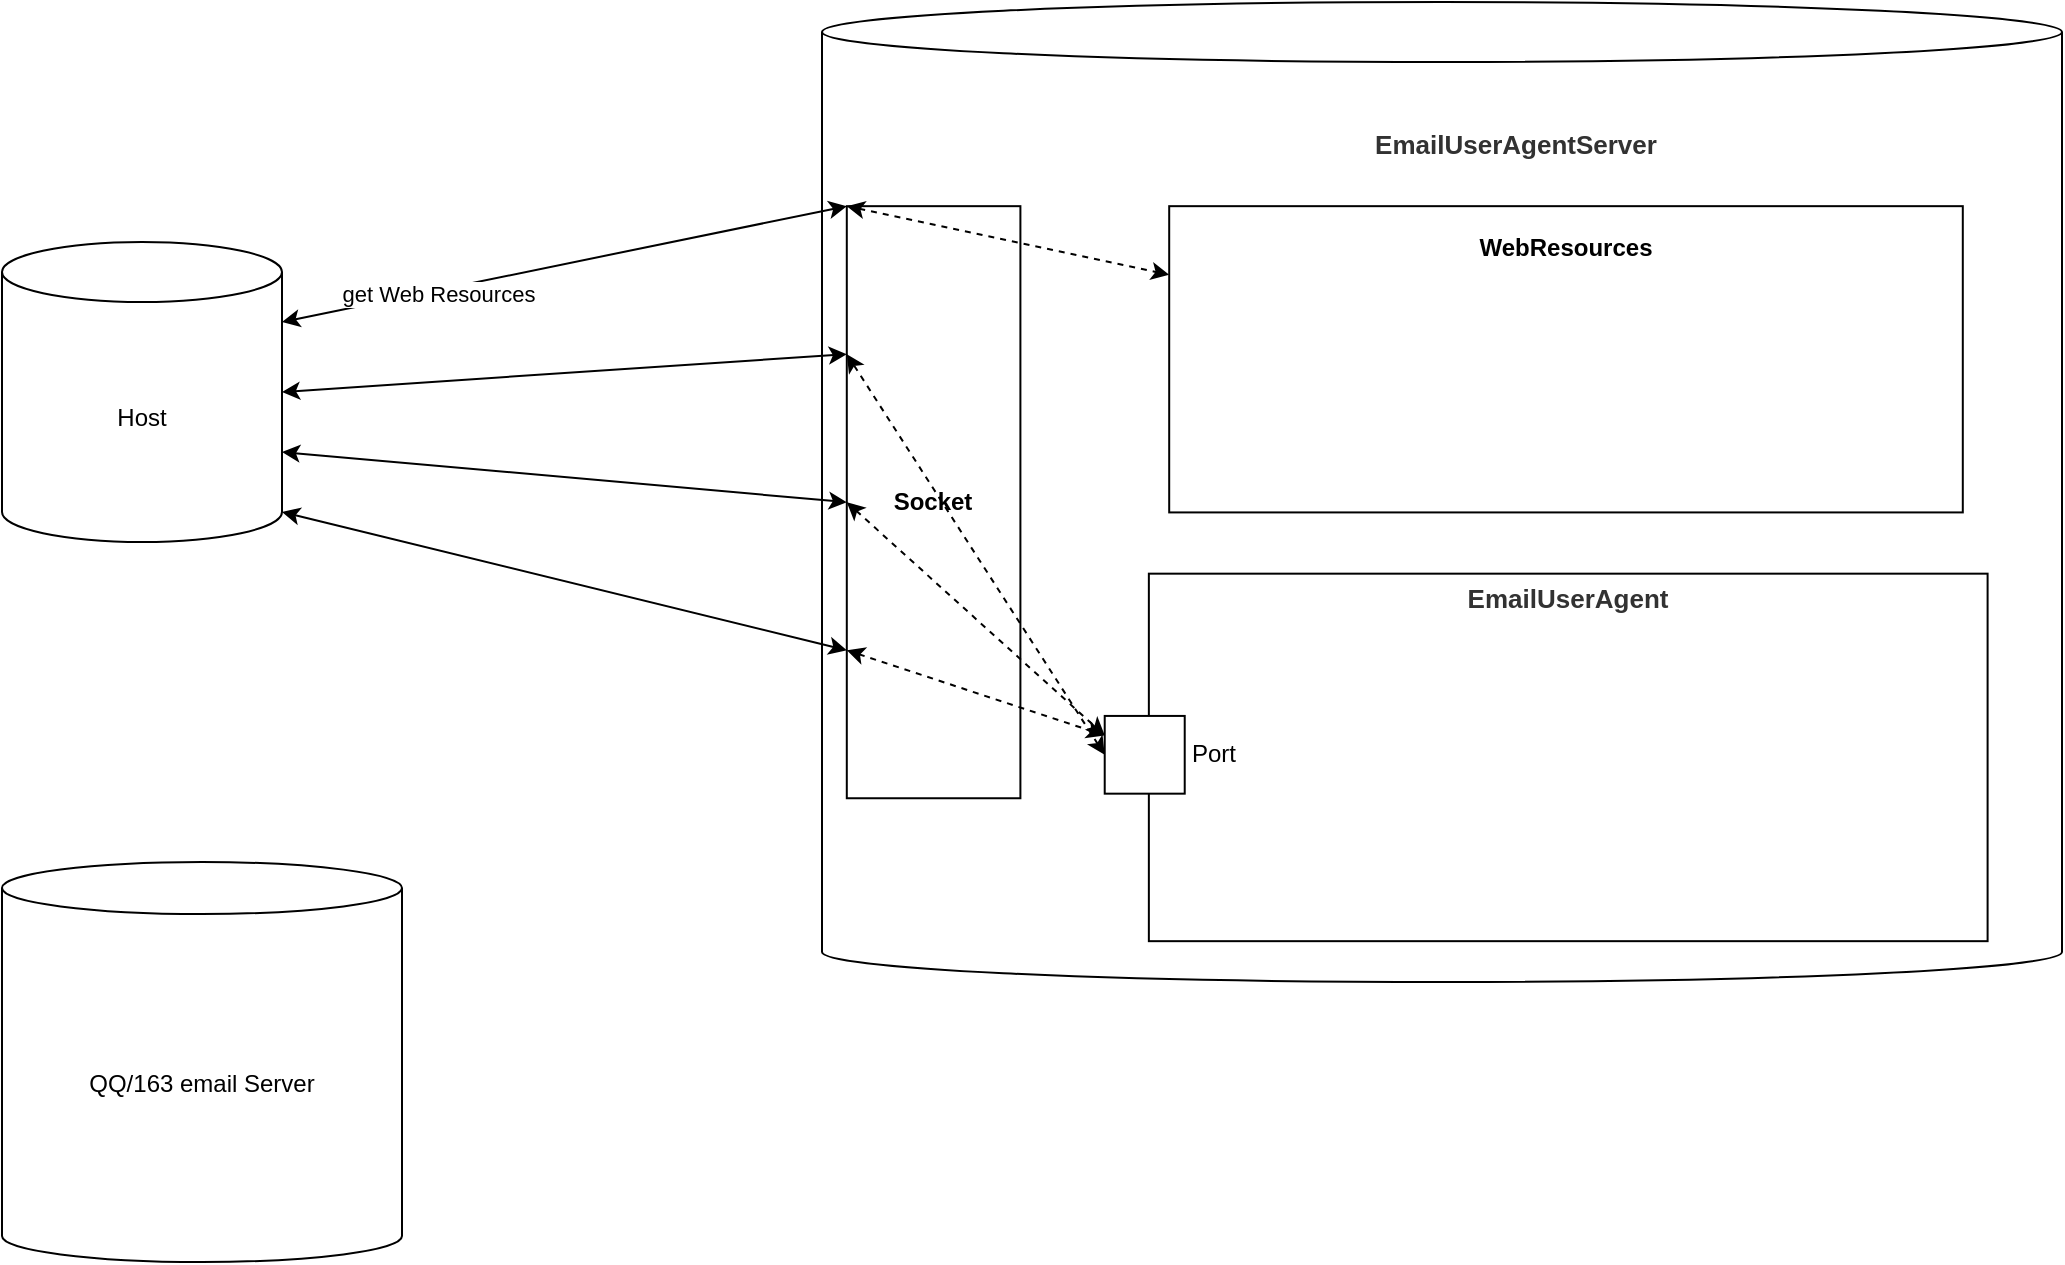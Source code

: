 <mxfile version="14.7.10" type="github">
  <diagram id="C5RBs43oDa-KdzZeNtuy" name="Page-1">
    <mxGraphModel dx="1069" dy="1152" grid="1" gridSize="10" guides="1" tooltips="1" connect="1" arrows="1" fold="1" page="1" pageScale="1" pageWidth="827" pageHeight="1169" math="0" shadow="0">
      <root>
        <mxCell id="WIyWlLk6GJQsqaUBKTNV-0" />
        <mxCell id="WIyWlLk6GJQsqaUBKTNV-1" parent="WIyWlLk6GJQsqaUBKTNV-0" />
        <mxCell id="97_k_bN5Us3Cq5SrpHCh-11" value="" style="group" vertex="1" connectable="0" parent="WIyWlLk6GJQsqaUBKTNV-1">
          <mxGeometry x="440" y="270" width="620" height="490" as="geometry" />
        </mxCell>
        <mxCell id="97_k_bN5Us3Cq5SrpHCh-0" value="" style="shape=cylinder3;whiteSpace=wrap;html=1;boundedLbl=1;backgroundOutline=1;size=15;" vertex="1" parent="97_k_bN5Us3Cq5SrpHCh-11">
          <mxGeometry width="620" height="490.0" as="geometry" />
        </mxCell>
        <mxCell id="97_k_bN5Us3Cq5SrpHCh-1" value="&lt;span style=&quot;color: rgb(50 , 50 , 50) ; font-size: 13px ; font-weight: 700 ; background-color: rgba(255 , 255 , 255 , 0.01)&quot;&gt;EmailUserAgentServer&lt;/span&gt;" style="text;html=1;strokeColor=none;fillColor=none;align=center;verticalAlign=middle;whiteSpace=wrap;rounded=0;" vertex="1" parent="97_k_bN5Us3Cq5SrpHCh-11">
          <mxGeometry x="322.4" y="61.25" width="49.6" height="20.417" as="geometry" />
        </mxCell>
        <mxCell id="97_k_bN5Us3Cq5SrpHCh-7" value="&lt;b&gt;Socket&lt;/b&gt;" style="rounded=0;whiteSpace=wrap;html=1;" vertex="1" parent="97_k_bN5Us3Cq5SrpHCh-11">
          <mxGeometry x="12.4" y="102.083" width="86.8" height="296.042" as="geometry" />
        </mxCell>
        <mxCell id="97_k_bN5Us3Cq5SrpHCh-5" value="" style="group" vertex="1" connectable="0" parent="97_k_bN5Us3Cq5SrpHCh-11">
          <mxGeometry x="141.36" y="285.833" width="441.44" height="183.75" as="geometry" />
        </mxCell>
        <mxCell id="97_k_bN5Us3Cq5SrpHCh-2" value="" style="rounded=0;whiteSpace=wrap;html=1;" vertex="1" parent="97_k_bN5Us3Cq5SrpHCh-5">
          <mxGeometry x="22.072" width="419.368" height="183.75" as="geometry" />
        </mxCell>
        <mxCell id="97_k_bN5Us3Cq5SrpHCh-4" value="Port" style="fontStyle=0;labelPosition=right;verticalLabelPosition=middle;align=left;verticalAlign=middle;spacingLeft=2;html=1;" vertex="1" parent="97_k_bN5Us3Cq5SrpHCh-5">
          <mxGeometry y="71.13" width="40" height="38.87" as="geometry" />
        </mxCell>
        <mxCell id="97_k_bN5Us3Cq5SrpHCh-6" value="&lt;span style=&quot;color: rgb(50 , 50 , 50) ; font-size: 13px ; font-weight: 700 ; background-color: rgba(255 , 255 , 255 , 0.01)&quot;&gt;EmailUserAgent&lt;/span&gt;" style="text;html=1;strokeColor=none;fillColor=none;align=center;verticalAlign=middle;whiteSpace=wrap;rounded=0;" vertex="1" parent="97_k_bN5Us3Cq5SrpHCh-5">
          <mxGeometry x="207.894" y="6.125" width="47.723" height="12.25" as="geometry" />
        </mxCell>
        <mxCell id="97_k_bN5Us3Cq5SrpHCh-12" style="rounded=0;orthogonalLoop=1;jettySize=auto;html=1;exitX=0;exitY=0.5;exitDx=0;exitDy=0;entryX=0;entryY=0.25;entryDx=0;entryDy=0;startArrow=classic;startFill=1;dashed=1;" edge="1" parent="97_k_bN5Us3Cq5SrpHCh-11" source="97_k_bN5Us3Cq5SrpHCh-4" target="97_k_bN5Us3Cq5SrpHCh-7">
          <mxGeometry relative="1" as="geometry">
            <mxPoint x="122.76" y="365.458" as="targetPoint" />
          </mxGeometry>
        </mxCell>
        <mxCell id="97_k_bN5Us3Cq5SrpHCh-13" value="" style="rounded=0;whiteSpace=wrap;html=1;" vertex="1" parent="97_k_bN5Us3Cq5SrpHCh-11">
          <mxGeometry x="173.6" y="102.083" width="396.8" height="153.125" as="geometry" />
        </mxCell>
        <mxCell id="97_k_bN5Us3Cq5SrpHCh-14" value="&lt;b&gt;WebResources&lt;/b&gt;" style="text;html=1;strokeColor=none;fillColor=none;align=center;verticalAlign=middle;whiteSpace=wrap;rounded=0;" vertex="1" parent="97_k_bN5Us3Cq5SrpHCh-11">
          <mxGeometry x="347.2" y="112.292" width="49.6" height="20.417" as="geometry" />
        </mxCell>
        <mxCell id="97_k_bN5Us3Cq5SrpHCh-19" style="edgeStyle=none;rounded=0;orthogonalLoop=1;jettySize=auto;html=1;exitX=0;exitY=0;exitDx=0;exitDy=0;startArrow=classic;startFill=1;dashed=1;" edge="1" parent="97_k_bN5Us3Cq5SrpHCh-11" source="97_k_bN5Us3Cq5SrpHCh-7" target="97_k_bN5Us3Cq5SrpHCh-13">
          <mxGeometry relative="1" as="geometry" />
        </mxCell>
        <mxCell id="97_k_bN5Us3Cq5SrpHCh-20" style="edgeStyle=none;rounded=0;orthogonalLoop=1;jettySize=auto;html=1;exitX=0;exitY=0.5;exitDx=0;exitDy=0;entryX=0;entryY=0.25;entryDx=0;entryDy=0;startArrow=classic;startFill=1;dashed=1;" edge="1" parent="97_k_bN5Us3Cq5SrpHCh-11" source="97_k_bN5Us3Cq5SrpHCh-7" target="97_k_bN5Us3Cq5SrpHCh-4">
          <mxGeometry relative="1" as="geometry" />
        </mxCell>
        <mxCell id="97_k_bN5Us3Cq5SrpHCh-21" style="edgeStyle=none;rounded=0;orthogonalLoop=1;jettySize=auto;html=1;exitX=0;exitY=0.75;exitDx=0;exitDy=0;startArrow=classic;startFill=1;dashed=1;entryX=0;entryY=0.25;entryDx=0;entryDy=0;" edge="1" parent="97_k_bN5Us3Cq5SrpHCh-11" source="97_k_bN5Us3Cq5SrpHCh-7" target="97_k_bN5Us3Cq5SrpHCh-4">
          <mxGeometry relative="1" as="geometry">
            <mxPoint x="110" y="350" as="targetPoint" />
          </mxGeometry>
        </mxCell>
        <mxCell id="97_k_bN5Us3Cq5SrpHCh-15" style="edgeStyle=none;rounded=0;orthogonalLoop=1;jettySize=auto;html=1;exitX=1;exitY=0;exitDx=0;exitDy=40;exitPerimeter=0;entryX=0;entryY=0;entryDx=0;entryDy=0;startArrow=classic;startFill=1;" edge="1" parent="WIyWlLk6GJQsqaUBKTNV-1" source="97_k_bN5Us3Cq5SrpHCh-8" target="97_k_bN5Us3Cq5SrpHCh-7">
          <mxGeometry relative="1" as="geometry" />
        </mxCell>
        <mxCell id="97_k_bN5Us3Cq5SrpHCh-22" value="get Web Resources" style="edgeLabel;html=1;align=center;verticalAlign=middle;resizable=0;points=[];" vertex="1" connectable="0" parent="97_k_bN5Us3Cq5SrpHCh-15">
          <mxGeometry x="-0.457" y="-2" relative="1" as="geometry">
            <mxPoint as="offset" />
          </mxGeometry>
        </mxCell>
        <mxCell id="97_k_bN5Us3Cq5SrpHCh-16" style="edgeStyle=none;rounded=0;orthogonalLoop=1;jettySize=auto;html=1;exitX=1;exitY=0.5;exitDx=0;exitDy=0;exitPerimeter=0;entryX=0;entryY=0.25;entryDx=0;entryDy=0;startArrow=classic;startFill=1;" edge="1" parent="WIyWlLk6GJQsqaUBKTNV-1" source="97_k_bN5Us3Cq5SrpHCh-8" target="97_k_bN5Us3Cq5SrpHCh-7">
          <mxGeometry relative="1" as="geometry" />
        </mxCell>
        <mxCell id="97_k_bN5Us3Cq5SrpHCh-17" style="edgeStyle=none;rounded=0;orthogonalLoop=1;jettySize=auto;html=1;exitX=1;exitY=0;exitDx=0;exitDy=105;exitPerimeter=0;entryX=0;entryY=0.5;entryDx=0;entryDy=0;startArrow=classic;startFill=1;" edge="1" parent="WIyWlLk6GJQsqaUBKTNV-1" source="97_k_bN5Us3Cq5SrpHCh-8" target="97_k_bN5Us3Cq5SrpHCh-7">
          <mxGeometry relative="1" as="geometry" />
        </mxCell>
        <mxCell id="97_k_bN5Us3Cq5SrpHCh-18" style="edgeStyle=none;rounded=0;orthogonalLoop=1;jettySize=auto;html=1;exitX=1;exitY=1;exitDx=0;exitDy=-15;exitPerimeter=0;entryX=0;entryY=0.75;entryDx=0;entryDy=0;startArrow=classic;startFill=1;" edge="1" parent="WIyWlLk6GJQsqaUBKTNV-1" source="97_k_bN5Us3Cq5SrpHCh-8" target="97_k_bN5Us3Cq5SrpHCh-7">
          <mxGeometry relative="1" as="geometry" />
        </mxCell>
        <mxCell id="97_k_bN5Us3Cq5SrpHCh-8" value="Host" style="shape=cylinder3;whiteSpace=wrap;html=1;boundedLbl=1;backgroundOutline=1;size=15;" vertex="1" parent="WIyWlLk6GJQsqaUBKTNV-1">
          <mxGeometry x="30" y="390" width="140" height="150" as="geometry" />
        </mxCell>
        <mxCell id="97_k_bN5Us3Cq5SrpHCh-9" value="QQ/163 email Server" style="shape=cylinder3;whiteSpace=wrap;html=1;boundedLbl=1;backgroundOutline=1;size=13;" vertex="1" parent="WIyWlLk6GJQsqaUBKTNV-1">
          <mxGeometry x="30" y="700" width="200" height="200" as="geometry" />
        </mxCell>
      </root>
    </mxGraphModel>
  </diagram>
</mxfile>
